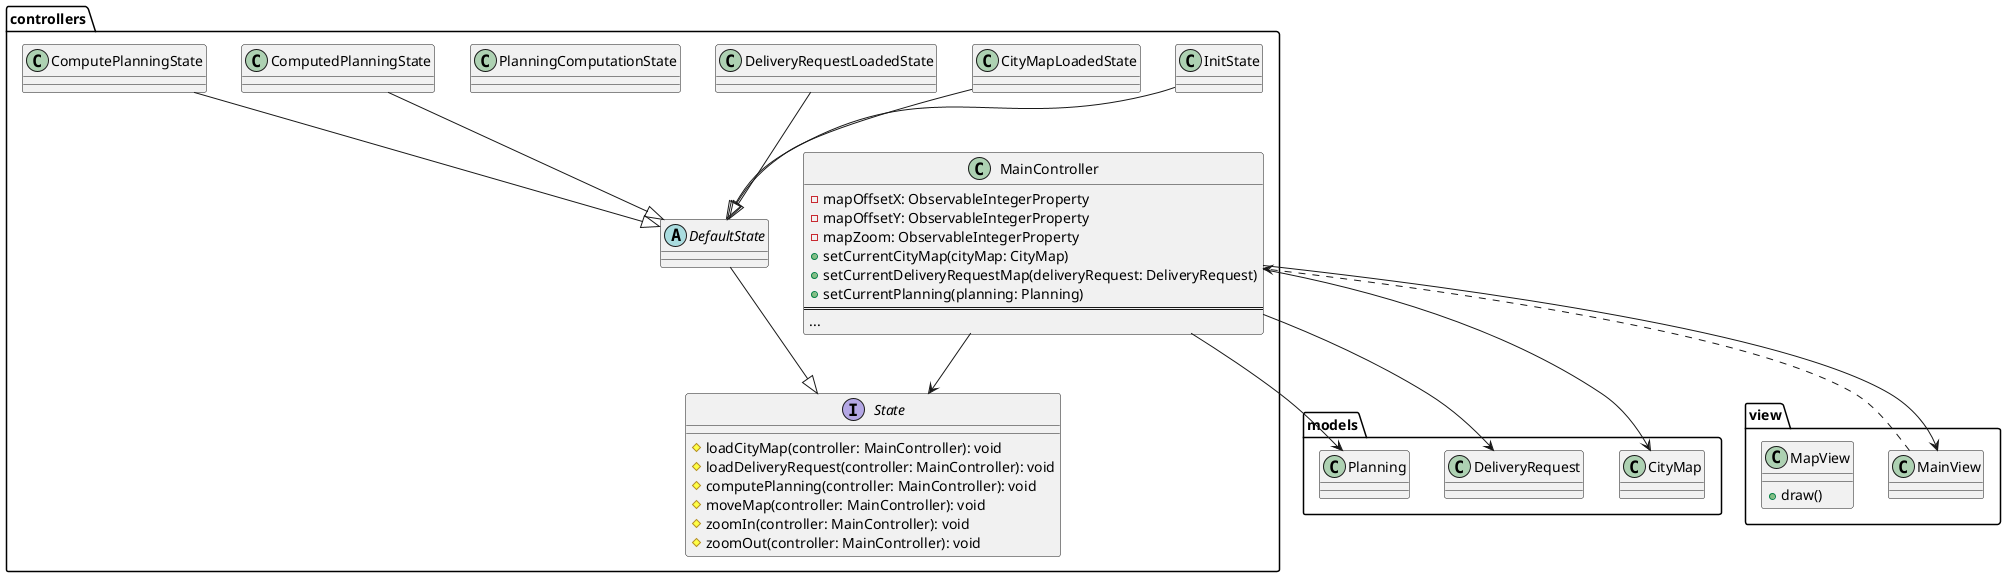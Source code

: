 @startuml

package "models" {
    class CityMap {

    }
    class DeliveryRequest {

    }
    class Planning {

    }
}

package "controllers" {
    class MainController {
'        -currentCityMap: ObservableObjectProperty<CityMap>
'        -currentDeliveryGraph: ObservableObjectProperty<DeliveryGraph>
'        -currentPlanning: ObservableObjectProperty<Planning>
        -mapOffsetX: ObservableIntegerProperty
        -mapOffsetY: ObservableIntegerProperty
        -mapZoom: ObservableIntegerProperty
        +setCurrentCityMap(cityMap: CityMap)
        +setCurrentDeliveryRequestMap(deliveryRequest: DeliveryRequest)
        +setCurrentPlanning(planning: Planning)
        ==
        ...
    }

    interface State {
        #loadCityMap(controller: MainController): void
        #loadDeliveryRequest(controller: MainController): void
        #computePlanning(controller: MainController): void
        #moveMap(controller: MainController): void
        #zoomIn(controller: MainController): void
        #zoomOut(controller: MainController): void
    }

    abstract DefaultState {

    }

    class InitState {

    }

    class CityMapLoadedState {

    }

    class DeliveryRequestLoadedState {

    }

    class PlanningComputationState {

    }

    class ComputedPlanningState {

    }

    DefaultState --|> State
    InitState --|> DefaultState
    CityMapLoadedState --|> DefaultState
    DeliveryRequestLoadedState --|> DefaultState
    ComputePlanningState --|> DefaultState
    ComputedPlanningState --|> DefaultState

    MainController --> State
}

package "view" {
    class MainView {
    }

    class MapView {
        +draw()
    }
}

MainController --> CityMap
MainController --> Planning
MainController --> DeliveryRequest
MainController --> MainView
MainView ..> MainController



@enduml
